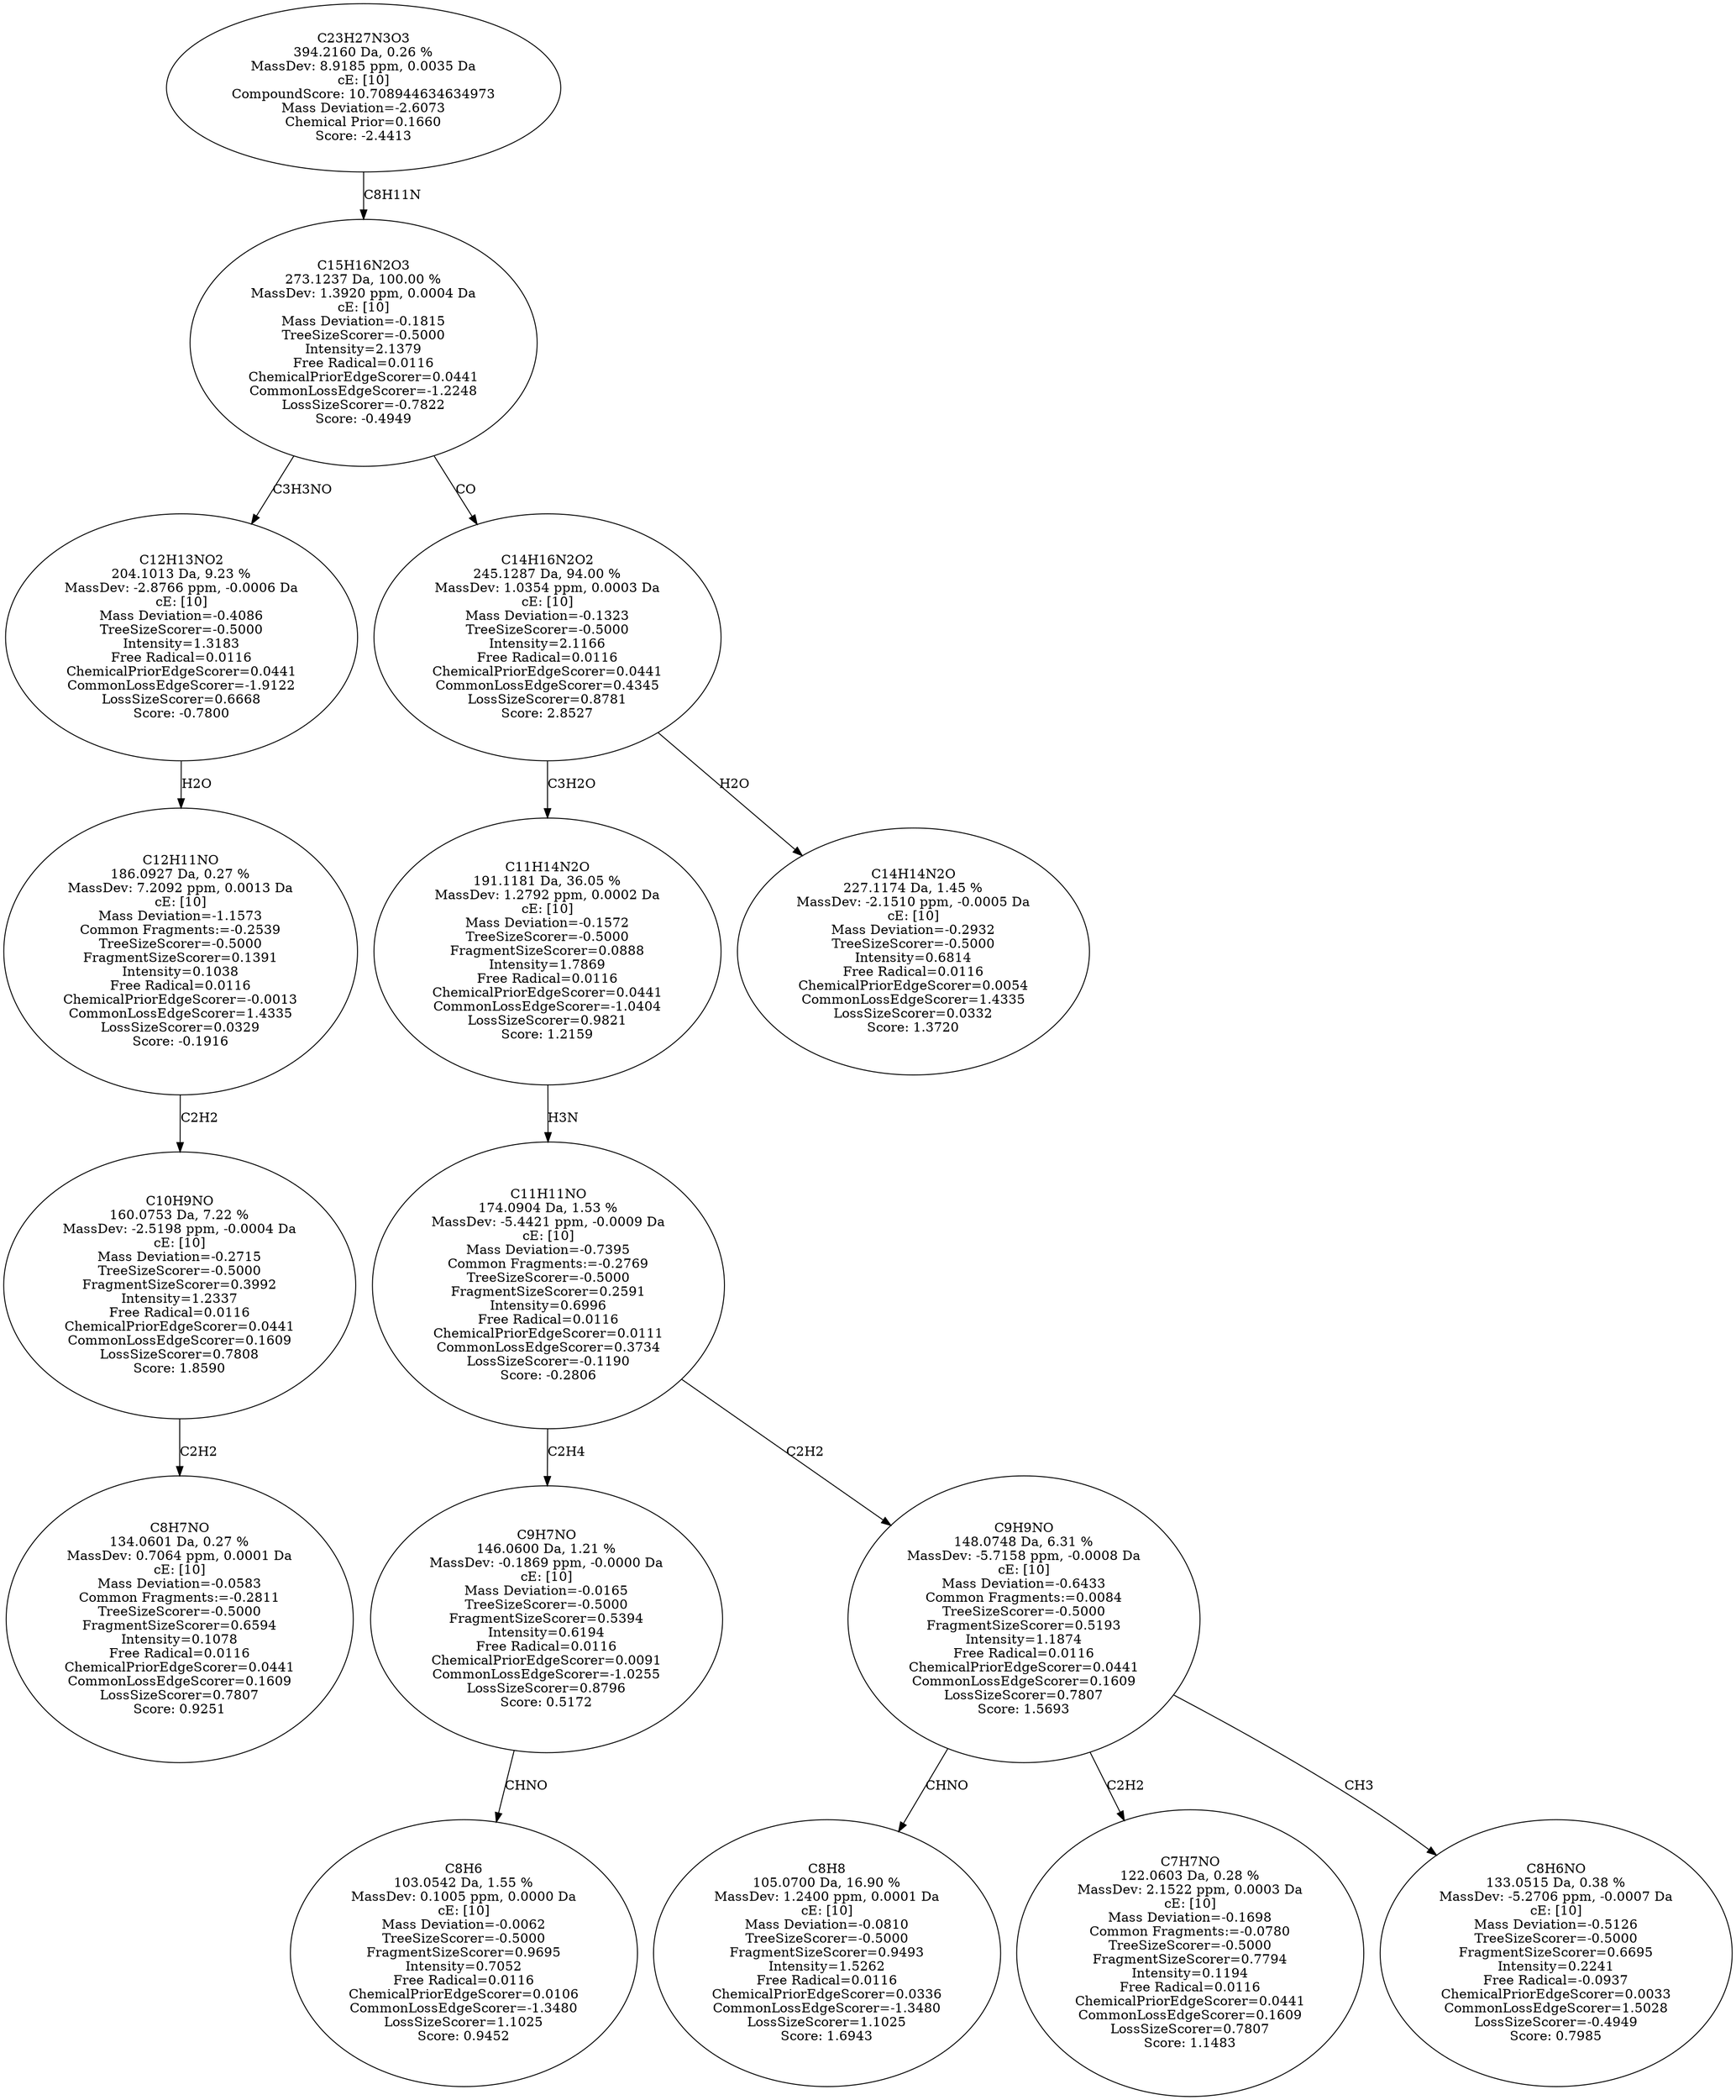 strict digraph {
v1 [label="C8H7NO\n134.0601 Da, 0.27 %\nMassDev: 0.7064 ppm, 0.0001 Da\ncE: [10]\nMass Deviation=-0.0583\nCommon Fragments:=-0.2811\nTreeSizeScorer=-0.5000\nFragmentSizeScorer=0.6594\nIntensity=0.1078\nFree Radical=0.0116\nChemicalPriorEdgeScorer=0.0441\nCommonLossEdgeScorer=0.1609\nLossSizeScorer=0.7807\nScore: 0.9251"];
v2 [label="C10H9NO\n160.0753 Da, 7.22 %\nMassDev: -2.5198 ppm, -0.0004 Da\ncE: [10]\nMass Deviation=-0.2715\nTreeSizeScorer=-0.5000\nFragmentSizeScorer=0.3992\nIntensity=1.2337\nFree Radical=0.0116\nChemicalPriorEdgeScorer=0.0441\nCommonLossEdgeScorer=0.1609\nLossSizeScorer=0.7808\nScore: 1.8590"];
v3 [label="C12H11NO\n186.0927 Da, 0.27 %\nMassDev: 7.2092 ppm, 0.0013 Da\ncE: [10]\nMass Deviation=-1.1573\nCommon Fragments:=-0.2539\nTreeSizeScorer=-0.5000\nFragmentSizeScorer=0.1391\nIntensity=0.1038\nFree Radical=0.0116\nChemicalPriorEdgeScorer=-0.0013\nCommonLossEdgeScorer=1.4335\nLossSizeScorer=0.0329\nScore: -0.1916"];
v4 [label="C12H13NO2\n204.1013 Da, 9.23 %\nMassDev: -2.8766 ppm, -0.0006 Da\ncE: [10]\nMass Deviation=-0.4086\nTreeSizeScorer=-0.5000\nIntensity=1.3183\nFree Radical=0.0116\nChemicalPriorEdgeScorer=0.0441\nCommonLossEdgeScorer=-1.9122\nLossSizeScorer=0.6668\nScore: -0.7800"];
v5 [label="C8H6\n103.0542 Da, 1.55 %\nMassDev: 0.1005 ppm, 0.0000 Da\ncE: [10]\nMass Deviation=-0.0062\nTreeSizeScorer=-0.5000\nFragmentSizeScorer=0.9695\nIntensity=0.7052\nFree Radical=0.0116\nChemicalPriorEdgeScorer=0.0106\nCommonLossEdgeScorer=-1.3480\nLossSizeScorer=1.1025\nScore: 0.9452"];
v6 [label="C9H7NO\n146.0600 Da, 1.21 %\nMassDev: -0.1869 ppm, -0.0000 Da\ncE: [10]\nMass Deviation=-0.0165\nTreeSizeScorer=-0.5000\nFragmentSizeScorer=0.5394\nIntensity=0.6194\nFree Radical=0.0116\nChemicalPriorEdgeScorer=0.0091\nCommonLossEdgeScorer=-1.0255\nLossSizeScorer=0.8796\nScore: 0.5172"];
v7 [label="C8H8\n105.0700 Da, 16.90 %\nMassDev: 1.2400 ppm, 0.0001 Da\ncE: [10]\nMass Deviation=-0.0810\nTreeSizeScorer=-0.5000\nFragmentSizeScorer=0.9493\nIntensity=1.5262\nFree Radical=0.0116\nChemicalPriorEdgeScorer=0.0336\nCommonLossEdgeScorer=-1.3480\nLossSizeScorer=1.1025\nScore: 1.6943"];
v8 [label="C7H7NO\n122.0603 Da, 0.28 %\nMassDev: 2.1522 ppm, 0.0003 Da\ncE: [10]\nMass Deviation=-0.1698\nCommon Fragments:=-0.0780\nTreeSizeScorer=-0.5000\nFragmentSizeScorer=0.7794\nIntensity=0.1194\nFree Radical=0.0116\nChemicalPriorEdgeScorer=0.0441\nCommonLossEdgeScorer=0.1609\nLossSizeScorer=0.7807\nScore: 1.1483"];
v9 [label="C8H6NO\n133.0515 Da, 0.38 %\nMassDev: -5.2706 ppm, -0.0007 Da\ncE: [10]\nMass Deviation=-0.5126\nTreeSizeScorer=-0.5000\nFragmentSizeScorer=0.6695\nIntensity=0.2241\nFree Radical=-0.0937\nChemicalPriorEdgeScorer=0.0033\nCommonLossEdgeScorer=1.5028\nLossSizeScorer=-0.4949\nScore: 0.7985"];
v10 [label="C9H9NO\n148.0748 Da, 6.31 %\nMassDev: -5.7158 ppm, -0.0008 Da\ncE: [10]\nMass Deviation=-0.6433\nCommon Fragments:=0.0084\nTreeSizeScorer=-0.5000\nFragmentSizeScorer=0.5193\nIntensity=1.1874\nFree Radical=0.0116\nChemicalPriorEdgeScorer=0.0441\nCommonLossEdgeScorer=0.1609\nLossSizeScorer=0.7807\nScore: 1.5693"];
v11 [label="C11H11NO\n174.0904 Da, 1.53 %\nMassDev: -5.4421 ppm, -0.0009 Da\ncE: [10]\nMass Deviation=-0.7395\nCommon Fragments:=-0.2769\nTreeSizeScorer=-0.5000\nFragmentSizeScorer=0.2591\nIntensity=0.6996\nFree Radical=0.0116\nChemicalPriorEdgeScorer=0.0111\nCommonLossEdgeScorer=0.3734\nLossSizeScorer=-0.1190\nScore: -0.2806"];
v12 [label="C11H14N2O\n191.1181 Da, 36.05 %\nMassDev: 1.2792 ppm, 0.0002 Da\ncE: [10]\nMass Deviation=-0.1572\nTreeSizeScorer=-0.5000\nFragmentSizeScorer=0.0888\nIntensity=1.7869\nFree Radical=0.0116\nChemicalPriorEdgeScorer=0.0441\nCommonLossEdgeScorer=-1.0404\nLossSizeScorer=0.9821\nScore: 1.2159"];
v13 [label="C14H14N2O\n227.1174 Da, 1.45 %\nMassDev: -2.1510 ppm, -0.0005 Da\ncE: [10]\nMass Deviation=-0.2932\nTreeSizeScorer=-0.5000\nIntensity=0.6814\nFree Radical=0.0116\nChemicalPriorEdgeScorer=0.0054\nCommonLossEdgeScorer=1.4335\nLossSizeScorer=0.0332\nScore: 1.3720"];
v14 [label="C14H16N2O2\n245.1287 Da, 94.00 %\nMassDev: 1.0354 ppm, 0.0003 Da\ncE: [10]\nMass Deviation=-0.1323\nTreeSizeScorer=-0.5000\nIntensity=2.1166\nFree Radical=0.0116\nChemicalPriorEdgeScorer=0.0441\nCommonLossEdgeScorer=0.4345\nLossSizeScorer=0.8781\nScore: 2.8527"];
v15 [label="C15H16N2O3\n273.1237 Da, 100.00 %\nMassDev: 1.3920 ppm, 0.0004 Da\ncE: [10]\nMass Deviation=-0.1815\nTreeSizeScorer=-0.5000\nIntensity=2.1379\nFree Radical=0.0116\nChemicalPriorEdgeScorer=0.0441\nCommonLossEdgeScorer=-1.2248\nLossSizeScorer=-0.7822\nScore: -0.4949"];
v16 [label="C23H27N3O3\n394.2160 Da, 0.26 %\nMassDev: 8.9185 ppm, 0.0035 Da\ncE: [10]\nCompoundScore: 10.708944634634973\nMass Deviation=-2.6073\nChemical Prior=0.1660\nScore: -2.4413"];
v2 -> v1 [label="C2H2"];
v3 -> v2 [label="C2H2"];
v4 -> v3 [label="H2O"];
v15 -> v4 [label="C3H3NO"];
v6 -> v5 [label="CHNO"];
v11 -> v6 [label="C2H4"];
v10 -> v7 [label="CHNO"];
v10 -> v8 [label="C2H2"];
v10 -> v9 [label="CH3"];
v11 -> v10 [label="C2H2"];
v12 -> v11 [label="H3N"];
v14 -> v12 [label="C3H2O"];
v14 -> v13 [label="H2O"];
v15 -> v14 [label="CO"];
v16 -> v15 [label="C8H11N"];
}